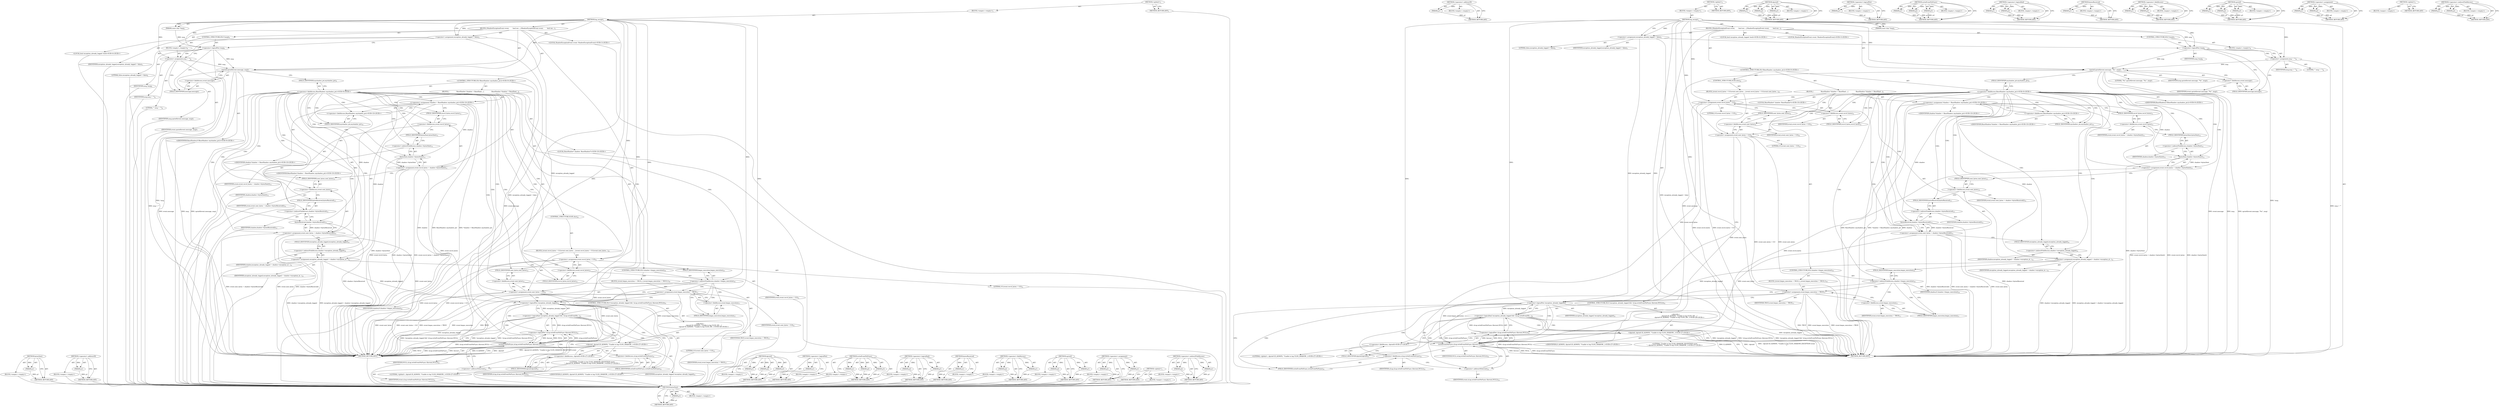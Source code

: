 digraph "&lt;operator&gt;.indirectFieldAccess" {
vulnerable_149 [label=<(METHOD,bytesSent)>];
vulnerable_150 [label=<(PARAM,p1)>];
vulnerable_151 [label=<(BLOCK,&lt;empty&gt;,&lt;empty&gt;)>];
vulnerable_152 [label=<(METHOD_RETURN,ANY)>];
vulnerable_173 [label=<(METHOD,&lt;operator&gt;.addressOf)>];
vulnerable_174 [label=<(PARAM,p1)>];
vulnerable_175 [label=<(BLOCK,&lt;empty&gt;,&lt;empty&gt;)>];
vulnerable_176 [label=<(METHOD_RETURN,ANY)>];
vulnerable_6 [label=<(METHOD,&lt;global&gt;)<SUB>1</SUB>>];
vulnerable_7 [label=<(BLOCK,&lt;empty&gt;,&lt;empty&gt;)<SUB>1</SUB>>];
vulnerable_8 [label=<(METHOD,log_except)<SUB>1</SUB>>];
vulnerable_9 [label=<(PARAM,const char *msg)<SUB>1</SUB>>];
vulnerable_10 [label=<(BLOCK,{
	ShadowExceptionEvent event;
        bool exc...,{
	ShadowExceptionEvent event;
        bool exc...)<SUB>2</SUB>>];
vulnerable_11 [label="<(LOCAL,ShadowExceptionEvent event: ShadowExceptionEvent)<SUB>3</SUB>>"];
vulnerable_12 [label="<(LOCAL,bool exception_already_logged: bool)<SUB>4</SUB>>"];
vulnerable_13 [label=<(&lt;operator&gt;.assignment,exception_already_logged = false)<SUB>4</SUB>>];
vulnerable_14 [label=<(IDENTIFIER,exception_already_logged,exception_already_logged = false)<SUB>4</SUB>>];
vulnerable_15 [label=<(LITERAL,false,exception_already_logged = false)<SUB>4</SUB>>];
vulnerable_16 [label=<(CONTROL_STRUCTURE,IF,if (!msg))<SUB>6</SUB>>];
vulnerable_17 [label=<(&lt;operator&gt;.logicalNot,!msg)<SUB>6</SUB>>];
vulnerable_18 [label=<(IDENTIFIER,msg,!msg)<SUB>6</SUB>>];
vulnerable_19 [label=<(BLOCK,&lt;empty&gt;,&lt;empty&gt;)<SUB>6</SUB>>];
vulnerable_20 [label=<(&lt;operator&gt;.assignment,msg = &quot;&quot;)<SUB>6</SUB>>];
vulnerable_21 [label=<(IDENTIFIER,msg,msg = &quot;&quot;)<SUB>6</SUB>>];
vulnerable_22 [label=<(LITERAL,&quot;&quot;,msg = &quot;&quot;)<SUB>6</SUB>>];
vulnerable_23 [label=<(sprintf,sprintf(event.message, msg))<SUB>7</SUB>>];
vulnerable_24 [label=<(&lt;operator&gt;.fieldAccess,event.message)<SUB>7</SUB>>];
vulnerable_25 [label=<(IDENTIFIER,event,sprintf(event.message, msg))<SUB>7</SUB>>];
vulnerable_26 [label=<(FIELD_IDENTIFIER,message,message)<SUB>7</SUB>>];
vulnerable_27 [label=<(IDENTIFIER,msg,sprintf(event.message, msg))<SUB>7</SUB>>];
vulnerable_28 [label="<(CONTROL_STRUCTURE,IF,if (BaseShadow::myshadow_ptr))<SUB>9</SUB>>"];
vulnerable_29 [label="<(&lt;operator&gt;.fieldAccess,BaseShadow::myshadow_ptr)<SUB>9</SUB>>"];
vulnerable_30 [label="<(IDENTIFIER,BaseShadow,if (BaseShadow::myshadow_ptr))<SUB>9</SUB>>"];
vulnerable_31 [label=<(FIELD_IDENTIFIER,myshadow_ptr,myshadow_ptr)<SUB>9</SUB>>];
vulnerable_32 [label=<(BLOCK,{
                BaseShadow *shadow = BaseShad...,{
                BaseShadow *shadow = BaseShad...)<SUB>9</SUB>>];
vulnerable_33 [label="<(LOCAL,BaseShadow* shadow: BaseShadow*)<SUB>10</SUB>>"];
vulnerable_34 [label="<(&lt;operator&gt;.assignment,*shadow = BaseShadow::myshadow_ptr)<SUB>10</SUB>>"];
vulnerable_35 [label="<(IDENTIFIER,shadow,*shadow = BaseShadow::myshadow_ptr)<SUB>10</SUB>>"];
vulnerable_36 [label="<(&lt;operator&gt;.fieldAccess,BaseShadow::myshadow_ptr)<SUB>10</SUB>>"];
vulnerable_37 [label="<(IDENTIFIER,BaseShadow,*shadow = BaseShadow::myshadow_ptr)<SUB>10</SUB>>"];
vulnerable_38 [label=<(FIELD_IDENTIFIER,myshadow_ptr,myshadow_ptr)<SUB>10</SUB>>];
vulnerable_39 [label=<(&lt;operator&gt;.assignment,event.recvd_bytes = shadow-&gt;bytesSent())<SUB>12</SUB>>];
vulnerable_40 [label=<(&lt;operator&gt;.fieldAccess,event.recvd_bytes)<SUB>12</SUB>>];
vulnerable_41 [label=<(IDENTIFIER,event,event.recvd_bytes = shadow-&gt;bytesSent())<SUB>12</SUB>>];
vulnerable_42 [label=<(FIELD_IDENTIFIER,recvd_bytes,recvd_bytes)<SUB>12</SUB>>];
vulnerable_43 [label=<(bytesSent,shadow-&gt;bytesSent())<SUB>12</SUB>>];
vulnerable_44 [label=<(&lt;operator&gt;.indirectFieldAccess,shadow-&gt;bytesSent)<SUB>12</SUB>>];
vulnerable_45 [label=<(IDENTIFIER,shadow,shadow-&gt;bytesSent())<SUB>12</SUB>>];
vulnerable_46 [label=<(FIELD_IDENTIFIER,bytesSent,bytesSent)<SUB>12</SUB>>];
vulnerable_47 [label=<(&lt;operator&gt;.assignment,event.sent_bytes = shadow-&gt;bytesReceived())<SUB>13</SUB>>];
vulnerable_48 [label=<(&lt;operator&gt;.fieldAccess,event.sent_bytes)<SUB>13</SUB>>];
vulnerable_49 [label=<(IDENTIFIER,event,event.sent_bytes = shadow-&gt;bytesReceived())<SUB>13</SUB>>];
vulnerable_50 [label=<(FIELD_IDENTIFIER,sent_bytes,sent_bytes)<SUB>13</SUB>>];
vulnerable_51 [label=<(bytesReceived,shadow-&gt;bytesReceived())<SUB>13</SUB>>];
vulnerable_52 [label=<(&lt;operator&gt;.indirectFieldAccess,shadow-&gt;bytesReceived)<SUB>13</SUB>>];
vulnerable_53 [label=<(IDENTIFIER,shadow,shadow-&gt;bytesReceived())<SUB>13</SUB>>];
vulnerable_54 [label=<(FIELD_IDENTIFIER,bytesReceived,bytesReceived)<SUB>13</SUB>>];
vulnerable_55 [label=<(&lt;operator&gt;.assignment,exception_already_logged = shadow-&gt;exception_al...)<SUB>14</SUB>>];
vulnerable_56 [label=<(IDENTIFIER,exception_already_logged,exception_already_logged = shadow-&gt;exception_al...)<SUB>14</SUB>>];
vulnerable_57 [label=<(&lt;operator&gt;.indirectFieldAccess,shadow-&gt;exception_already_logged)<SUB>14</SUB>>];
vulnerable_58 [label=<(IDENTIFIER,shadow,exception_already_logged = shadow-&gt;exception_al...)<SUB>14</SUB>>];
vulnerable_59 [label=<(FIELD_IDENTIFIER,exception_already_logged,exception_already_logged)<SUB>14</SUB>>];
vulnerable_60 [label=<(CONTROL_STRUCTURE,IF,if (shadow-&gt;began_execution))<SUB>16</SUB>>];
vulnerable_61 [label=<(&lt;operator&gt;.indirectFieldAccess,shadow-&gt;began_execution)<SUB>16</SUB>>];
vulnerable_62 [label=<(IDENTIFIER,shadow,if (shadow-&gt;began_execution))<SUB>16</SUB>>];
vulnerable_63 [label=<(FIELD_IDENTIFIER,began_execution,began_execution)<SUB>16</SUB>>];
vulnerable_64 [label=<(BLOCK,{
			event.began_execution = TRUE;
		},{
			event.began_execution = TRUE;
		})<SUB>16</SUB>>];
vulnerable_65 [label=<(&lt;operator&gt;.assignment,event.began_execution = TRUE)<SUB>17</SUB>>];
vulnerable_66 [label=<(&lt;operator&gt;.fieldAccess,event.began_execution)<SUB>17</SUB>>];
vulnerable_67 [label=<(IDENTIFIER,event,event.began_execution = TRUE)<SUB>17</SUB>>];
vulnerable_68 [label=<(FIELD_IDENTIFIER,began_execution,began_execution)<SUB>17</SUB>>];
vulnerable_69 [label=<(IDENTIFIER,TRUE,event.began_execution = TRUE)<SUB>17</SUB>>];
vulnerable_70 [label=<(CONTROL_STRUCTURE,ELSE,else)<SUB>20</SUB>>];
vulnerable_71 [label=<(BLOCK,{
		event.recvd_bytes = 0.0;
		event.sent_bytes...,{
		event.recvd_bytes = 0.0;
		event.sent_bytes...)<SUB>20</SUB>>];
vulnerable_72 [label=<(&lt;operator&gt;.assignment,event.recvd_bytes = 0.0)<SUB>21</SUB>>];
vulnerable_73 [label=<(&lt;operator&gt;.fieldAccess,event.recvd_bytes)<SUB>21</SUB>>];
vulnerable_74 [label=<(IDENTIFIER,event,event.recvd_bytes = 0.0)<SUB>21</SUB>>];
vulnerable_75 [label=<(FIELD_IDENTIFIER,recvd_bytes,recvd_bytes)<SUB>21</SUB>>];
vulnerable_76 [label=<(LITERAL,0.0,event.recvd_bytes = 0.0)<SUB>21</SUB>>];
vulnerable_77 [label=<(&lt;operator&gt;.assignment,event.sent_bytes = 0.0)<SUB>22</SUB>>];
vulnerable_78 [label=<(&lt;operator&gt;.fieldAccess,event.sent_bytes)<SUB>22</SUB>>];
vulnerable_79 [label=<(IDENTIFIER,event,event.sent_bytes = 0.0)<SUB>22</SUB>>];
vulnerable_80 [label=<(FIELD_IDENTIFIER,sent_bytes,sent_bytes)<SUB>22</SUB>>];
vulnerable_81 [label=<(LITERAL,0.0,event.sent_bytes = 0.0)<SUB>22</SUB>>];
vulnerable_82 [label=<(CONTROL_STRUCTURE,IF,if (!exception_already_logged &amp;&amp; !uLog.writeEventNoFsync (&amp;event,NULL)))<SUB>25</SUB>>];
vulnerable_83 [label=<(&lt;operator&gt;.logicalAnd,!exception_already_logged &amp;&amp; !uLog.writeEventNo...)<SUB>25</SUB>>];
vulnerable_84 [label=<(&lt;operator&gt;.logicalNot,!exception_already_logged)<SUB>25</SUB>>];
vulnerable_85 [label=<(IDENTIFIER,exception_already_logged,!exception_already_logged)<SUB>25</SUB>>];
vulnerable_86 [label=<(&lt;operator&gt;.logicalNot,!uLog.writeEventNoFsync (&amp;event,NULL))<SUB>25</SUB>>];
vulnerable_87 [label=<(writeEventNoFsync,uLog.writeEventNoFsync (&amp;event,NULL))<SUB>25</SUB>>];
vulnerable_88 [label=<(&lt;operator&gt;.fieldAccess,uLog.writeEventNoFsync)<SUB>25</SUB>>];
vulnerable_89 [label=<(IDENTIFIER,uLog,uLog.writeEventNoFsync (&amp;event,NULL))<SUB>25</SUB>>];
vulnerable_90 [label=<(FIELD_IDENTIFIER,writeEventNoFsync,writeEventNoFsync)<SUB>25</SUB>>];
vulnerable_91 [label=<(&lt;operator&gt;.addressOf,&amp;event)<SUB>25</SUB>>];
vulnerable_92 [label=<(IDENTIFIER,event,uLog.writeEventNoFsync (&amp;event,NULL))<SUB>25</SUB>>];
vulnerable_93 [label=<(IDENTIFIER,NULL,uLog.writeEventNoFsync (&amp;event,NULL))<SUB>25</SUB>>];
vulnerable_94 [label="<(BLOCK,{
		::dprintf (D_ALWAYS, &quot;Unable to log ULOG_SH...,{
		::dprintf (D_ALWAYS, &quot;Unable to log ULOG_SH...)<SUB>26</SUB>>"];
vulnerable_95 [label="<(dprintf,::dprintf (D_ALWAYS, &quot;Unable to log ULOG_SHADOW...)<SUB>27</SUB>>"];
vulnerable_96 [label="<(&lt;operator&gt;.fieldAccess,::dprintf)<SUB>27</SUB>>"];
vulnerable_97 [label="<(LITERAL,&lt;global&gt;,::dprintf (D_ALWAYS, &quot;Unable to log ULOG_SHADOW...)<SUB>27</SUB>>"];
vulnerable_98 [label=<(FIELD_IDENTIFIER,dprintf,dprintf)<SUB>27</SUB>>];
vulnerable_99 [label="<(IDENTIFIER,D_ALWAYS,::dprintf (D_ALWAYS, &quot;Unable to log ULOG_SHADOW...)<SUB>27</SUB>>"];
vulnerable_100 [label="<(LITERAL,&quot;Unable to log ULOG_SHADOW_EXCEPTION event\n&quot;,::dprintf (D_ALWAYS, &quot;Unable to log ULOG_SHADOW...)<SUB>27</SUB>>"];
vulnerable_101 [label=<(METHOD_RETURN,ANY)<SUB>1</SUB>>];
vulnerable_103 [label=<(METHOD_RETURN,ANY)<SUB>1</SUB>>];
vulnerable_177 [label=<(METHOD,dprintf)>];
vulnerable_178 [label=<(PARAM,p1)>];
vulnerable_179 [label=<(PARAM,p2)>];
vulnerable_180 [label=<(PARAM,p3)>];
vulnerable_181 [label=<(BLOCK,&lt;empty&gt;,&lt;empty&gt;)>];
vulnerable_182 [label=<(METHOD_RETURN,ANY)>];
vulnerable_135 [label=<(METHOD,&lt;operator&gt;.logicalNot)>];
vulnerable_136 [label=<(PARAM,p1)>];
vulnerable_137 [label=<(BLOCK,&lt;empty&gt;,&lt;empty&gt;)>];
vulnerable_138 [label=<(METHOD_RETURN,ANY)>];
vulnerable_167 [label=<(METHOD,writeEventNoFsync)>];
vulnerable_168 [label=<(PARAM,p1)>];
vulnerable_169 [label=<(PARAM,p2)>];
vulnerable_170 [label=<(PARAM,p3)>];
vulnerable_171 [label=<(BLOCK,&lt;empty&gt;,&lt;empty&gt;)>];
vulnerable_172 [label=<(METHOD_RETURN,ANY)>];
vulnerable_162 [label=<(METHOD,&lt;operator&gt;.logicalAnd)>];
vulnerable_163 [label=<(PARAM,p1)>];
vulnerable_164 [label=<(PARAM,p2)>];
vulnerable_165 [label=<(BLOCK,&lt;empty&gt;,&lt;empty&gt;)>];
vulnerable_166 [label=<(METHOD_RETURN,ANY)>];
vulnerable_158 [label=<(METHOD,bytesReceived)>];
vulnerable_159 [label=<(PARAM,p1)>];
vulnerable_160 [label=<(BLOCK,&lt;empty&gt;,&lt;empty&gt;)>];
vulnerable_161 [label=<(METHOD_RETURN,ANY)>];
vulnerable_144 [label=<(METHOD,&lt;operator&gt;.fieldAccess)>];
vulnerable_145 [label=<(PARAM,p1)>];
vulnerable_146 [label=<(PARAM,p2)>];
vulnerable_147 [label=<(BLOCK,&lt;empty&gt;,&lt;empty&gt;)>];
vulnerable_148 [label=<(METHOD_RETURN,ANY)>];
vulnerable_139 [label=<(METHOD,sprintf)>];
vulnerable_140 [label=<(PARAM,p1)>];
vulnerable_141 [label=<(PARAM,p2)>];
vulnerable_142 [label=<(BLOCK,&lt;empty&gt;,&lt;empty&gt;)>];
vulnerable_143 [label=<(METHOD_RETURN,ANY)>];
vulnerable_130 [label=<(METHOD,&lt;operator&gt;.assignment)>];
vulnerable_131 [label=<(PARAM,p1)>];
vulnerable_132 [label=<(PARAM,p2)>];
vulnerable_133 [label=<(BLOCK,&lt;empty&gt;,&lt;empty&gt;)>];
vulnerable_134 [label=<(METHOD_RETURN,ANY)>];
vulnerable_124 [label=<(METHOD,&lt;global&gt;)<SUB>1</SUB>>];
vulnerable_125 [label=<(BLOCK,&lt;empty&gt;,&lt;empty&gt;)>];
vulnerable_126 [label=<(METHOD_RETURN,ANY)>];
vulnerable_153 [label=<(METHOD,&lt;operator&gt;.indirectFieldAccess)>];
vulnerable_154 [label=<(PARAM,p1)>];
vulnerable_155 [label=<(PARAM,p2)>];
vulnerable_156 [label=<(BLOCK,&lt;empty&gt;,&lt;empty&gt;)>];
vulnerable_157 [label=<(METHOD_RETURN,ANY)>];
fixed_153 [label=<(METHOD,bytesSent)>];
fixed_154 [label=<(PARAM,p1)>];
fixed_155 [label=<(BLOCK,&lt;empty&gt;,&lt;empty&gt;)>];
fixed_156 [label=<(METHOD_RETURN,ANY)>];
fixed_177 [label=<(METHOD,&lt;operator&gt;.addressOf)>];
fixed_178 [label=<(PARAM,p1)>];
fixed_179 [label=<(BLOCK,&lt;empty&gt;,&lt;empty&gt;)>];
fixed_180 [label=<(METHOD_RETURN,ANY)>];
fixed_6 [label=<(METHOD,&lt;global&gt;)<SUB>1</SUB>>];
fixed_7 [label=<(BLOCK,&lt;empty&gt;,&lt;empty&gt;)<SUB>1</SUB>>];
fixed_8 [label=<(METHOD,log_except)<SUB>1</SUB>>];
fixed_9 [label=<(PARAM,const char *msg)<SUB>1</SUB>>];
fixed_10 [label=<(BLOCK,{
	ShadowExceptionEvent event;
        bool exc...,{
	ShadowExceptionEvent event;
        bool exc...)<SUB>2</SUB>>];
fixed_11 [label="<(LOCAL,ShadowExceptionEvent event: ShadowExceptionEvent)<SUB>3</SUB>>"];
fixed_12 [label="<(LOCAL,bool exception_already_logged: bool)<SUB>4</SUB>>"];
fixed_13 [label=<(&lt;operator&gt;.assignment,exception_already_logged = false)<SUB>4</SUB>>];
fixed_14 [label=<(IDENTIFIER,exception_already_logged,exception_already_logged = false)<SUB>4</SUB>>];
fixed_15 [label=<(LITERAL,false,exception_already_logged = false)<SUB>4</SUB>>];
fixed_16 [label=<(CONTROL_STRUCTURE,IF,if (!msg))<SUB>6</SUB>>];
fixed_17 [label=<(&lt;operator&gt;.logicalNot,!msg)<SUB>6</SUB>>];
fixed_18 [label=<(IDENTIFIER,msg,!msg)<SUB>6</SUB>>];
fixed_19 [label=<(BLOCK,&lt;empty&gt;,&lt;empty&gt;)<SUB>6</SUB>>];
fixed_20 [label=<(&lt;operator&gt;.assignment,msg = &quot;&quot;)<SUB>6</SUB>>];
fixed_21 [label=<(IDENTIFIER,msg,msg = &quot;&quot;)<SUB>6</SUB>>];
fixed_22 [label=<(LITERAL,&quot;&quot;,msg = &quot;&quot;)<SUB>6</SUB>>];
fixed_23 [label=<(sprintf,sprintf(event.message, &quot;%s&quot;, msg))<SUB>7</SUB>>];
fixed_24 [label=<(&lt;operator&gt;.fieldAccess,event.message)<SUB>7</SUB>>];
fixed_25 [label=<(IDENTIFIER,event,sprintf(event.message, &quot;%s&quot;, msg))<SUB>7</SUB>>];
fixed_26 [label=<(FIELD_IDENTIFIER,message,message)<SUB>7</SUB>>];
fixed_27 [label=<(LITERAL,&quot;%s&quot;,sprintf(event.message, &quot;%s&quot;, msg))<SUB>7</SUB>>];
fixed_28 [label=<(IDENTIFIER,msg,sprintf(event.message, &quot;%s&quot;, msg))<SUB>7</SUB>>];
fixed_29 [label="<(CONTROL_STRUCTURE,IF,if (BaseShadow::myshadow_ptr))<SUB>9</SUB>>"];
fixed_30 [label="<(&lt;operator&gt;.fieldAccess,BaseShadow::myshadow_ptr)<SUB>9</SUB>>"];
fixed_31 [label="<(IDENTIFIER,BaseShadow,if (BaseShadow::myshadow_ptr))<SUB>9</SUB>>"];
fixed_32 [label=<(FIELD_IDENTIFIER,myshadow_ptr,myshadow_ptr)<SUB>9</SUB>>];
fixed_33 [label=<(BLOCK,{
                BaseShadow *shadow = BaseShad...,{
                BaseShadow *shadow = BaseShad...)<SUB>9</SUB>>];
fixed_34 [label="<(LOCAL,BaseShadow* shadow: BaseShadow*)<SUB>10</SUB>>"];
fixed_35 [label="<(&lt;operator&gt;.assignment,*shadow = BaseShadow::myshadow_ptr)<SUB>10</SUB>>"];
fixed_36 [label="<(IDENTIFIER,shadow,*shadow = BaseShadow::myshadow_ptr)<SUB>10</SUB>>"];
fixed_37 [label="<(&lt;operator&gt;.fieldAccess,BaseShadow::myshadow_ptr)<SUB>10</SUB>>"];
fixed_38 [label="<(IDENTIFIER,BaseShadow,*shadow = BaseShadow::myshadow_ptr)<SUB>10</SUB>>"];
fixed_39 [label=<(FIELD_IDENTIFIER,myshadow_ptr,myshadow_ptr)<SUB>10</SUB>>];
fixed_40 [label=<(&lt;operator&gt;.assignment,event.recvd_bytes = shadow-&gt;bytesSent())<SUB>12</SUB>>];
fixed_41 [label=<(&lt;operator&gt;.fieldAccess,event.recvd_bytes)<SUB>12</SUB>>];
fixed_42 [label=<(IDENTIFIER,event,event.recvd_bytes = shadow-&gt;bytesSent())<SUB>12</SUB>>];
fixed_43 [label=<(FIELD_IDENTIFIER,recvd_bytes,recvd_bytes)<SUB>12</SUB>>];
fixed_44 [label=<(bytesSent,shadow-&gt;bytesSent())<SUB>12</SUB>>];
fixed_45 [label=<(&lt;operator&gt;.indirectFieldAccess,shadow-&gt;bytesSent)<SUB>12</SUB>>];
fixed_46 [label=<(IDENTIFIER,shadow,shadow-&gt;bytesSent())<SUB>12</SUB>>];
fixed_47 [label=<(FIELD_IDENTIFIER,bytesSent,bytesSent)<SUB>12</SUB>>];
fixed_48 [label=<(&lt;operator&gt;.assignment,event.sent_bytes = shadow-&gt;bytesReceived())<SUB>13</SUB>>];
fixed_49 [label=<(&lt;operator&gt;.fieldAccess,event.sent_bytes)<SUB>13</SUB>>];
fixed_50 [label=<(IDENTIFIER,event,event.sent_bytes = shadow-&gt;bytesReceived())<SUB>13</SUB>>];
fixed_51 [label=<(FIELD_IDENTIFIER,sent_bytes,sent_bytes)<SUB>13</SUB>>];
fixed_52 [label=<(bytesReceived,shadow-&gt;bytesReceived())<SUB>13</SUB>>];
fixed_53 [label=<(&lt;operator&gt;.indirectFieldAccess,shadow-&gt;bytesReceived)<SUB>13</SUB>>];
fixed_54 [label=<(IDENTIFIER,shadow,shadow-&gt;bytesReceived())<SUB>13</SUB>>];
fixed_55 [label=<(FIELD_IDENTIFIER,bytesReceived,bytesReceived)<SUB>13</SUB>>];
fixed_56 [label=<(&lt;operator&gt;.assignment,exception_already_logged = shadow-&gt;exception_al...)<SUB>14</SUB>>];
fixed_57 [label=<(IDENTIFIER,exception_already_logged,exception_already_logged = shadow-&gt;exception_al...)<SUB>14</SUB>>];
fixed_58 [label=<(&lt;operator&gt;.indirectFieldAccess,shadow-&gt;exception_already_logged)<SUB>14</SUB>>];
fixed_59 [label=<(IDENTIFIER,shadow,exception_already_logged = shadow-&gt;exception_al...)<SUB>14</SUB>>];
fixed_60 [label=<(FIELD_IDENTIFIER,exception_already_logged,exception_already_logged)<SUB>14</SUB>>];
fixed_61 [label=<(CONTROL_STRUCTURE,IF,if (shadow-&gt;began_execution))<SUB>16</SUB>>];
fixed_62 [label=<(&lt;operator&gt;.indirectFieldAccess,shadow-&gt;began_execution)<SUB>16</SUB>>];
fixed_63 [label=<(IDENTIFIER,shadow,if (shadow-&gt;began_execution))<SUB>16</SUB>>];
fixed_64 [label=<(FIELD_IDENTIFIER,began_execution,began_execution)<SUB>16</SUB>>];
fixed_65 [label=<(BLOCK,{
			event.began_execution = TRUE;
		},{
			event.began_execution = TRUE;
		})<SUB>16</SUB>>];
fixed_66 [label=<(&lt;operator&gt;.assignment,event.began_execution = TRUE)<SUB>17</SUB>>];
fixed_67 [label=<(&lt;operator&gt;.fieldAccess,event.began_execution)<SUB>17</SUB>>];
fixed_68 [label=<(IDENTIFIER,event,event.began_execution = TRUE)<SUB>17</SUB>>];
fixed_69 [label=<(FIELD_IDENTIFIER,began_execution,began_execution)<SUB>17</SUB>>];
fixed_70 [label=<(IDENTIFIER,TRUE,event.began_execution = TRUE)<SUB>17</SUB>>];
fixed_71 [label=<(CONTROL_STRUCTURE,ELSE,else)<SUB>20</SUB>>];
fixed_72 [label=<(BLOCK,{
		event.recvd_bytes = 0.0;
		event.sent_bytes...,{
		event.recvd_bytes = 0.0;
		event.sent_bytes...)<SUB>20</SUB>>];
fixed_73 [label=<(&lt;operator&gt;.assignment,event.recvd_bytes = 0.0)<SUB>21</SUB>>];
fixed_74 [label=<(&lt;operator&gt;.fieldAccess,event.recvd_bytes)<SUB>21</SUB>>];
fixed_75 [label=<(IDENTIFIER,event,event.recvd_bytes = 0.0)<SUB>21</SUB>>];
fixed_76 [label=<(FIELD_IDENTIFIER,recvd_bytes,recvd_bytes)<SUB>21</SUB>>];
fixed_77 [label=<(LITERAL,0.0,event.recvd_bytes = 0.0)<SUB>21</SUB>>];
fixed_78 [label=<(&lt;operator&gt;.assignment,event.sent_bytes = 0.0)<SUB>22</SUB>>];
fixed_79 [label=<(&lt;operator&gt;.fieldAccess,event.sent_bytes)<SUB>22</SUB>>];
fixed_80 [label=<(IDENTIFIER,event,event.sent_bytes = 0.0)<SUB>22</SUB>>];
fixed_81 [label=<(FIELD_IDENTIFIER,sent_bytes,sent_bytes)<SUB>22</SUB>>];
fixed_82 [label=<(LITERAL,0.0,event.sent_bytes = 0.0)<SUB>22</SUB>>];
fixed_83 [label=<(CONTROL_STRUCTURE,IF,if (!exception_already_logged &amp;&amp; !uLog.writeEventNoFsync (&amp;event,NULL)))<SUB>25</SUB>>];
fixed_84 [label=<(&lt;operator&gt;.logicalAnd,!exception_already_logged &amp;&amp; !uLog.writeEventNo...)<SUB>25</SUB>>];
fixed_85 [label=<(&lt;operator&gt;.logicalNot,!exception_already_logged)<SUB>25</SUB>>];
fixed_86 [label=<(IDENTIFIER,exception_already_logged,!exception_already_logged)<SUB>25</SUB>>];
fixed_87 [label=<(&lt;operator&gt;.logicalNot,!uLog.writeEventNoFsync (&amp;event,NULL))<SUB>25</SUB>>];
fixed_88 [label=<(writeEventNoFsync,uLog.writeEventNoFsync (&amp;event,NULL))<SUB>25</SUB>>];
fixed_89 [label=<(&lt;operator&gt;.fieldAccess,uLog.writeEventNoFsync)<SUB>25</SUB>>];
fixed_90 [label=<(IDENTIFIER,uLog,uLog.writeEventNoFsync (&amp;event,NULL))<SUB>25</SUB>>];
fixed_91 [label=<(FIELD_IDENTIFIER,writeEventNoFsync,writeEventNoFsync)<SUB>25</SUB>>];
fixed_92 [label=<(&lt;operator&gt;.addressOf,&amp;event)<SUB>25</SUB>>];
fixed_93 [label=<(IDENTIFIER,event,uLog.writeEventNoFsync (&amp;event,NULL))<SUB>25</SUB>>];
fixed_94 [label=<(IDENTIFIER,NULL,uLog.writeEventNoFsync (&amp;event,NULL))<SUB>25</SUB>>];
fixed_95 [label="<(BLOCK,{
		::dprintf (D_ALWAYS, &quot;Unable to log ULOG_SH...,{
		::dprintf (D_ALWAYS, &quot;Unable to log ULOG_SH...)<SUB>26</SUB>>"];
fixed_96 [label="<(dprintf,::dprintf (D_ALWAYS, &quot;Unable to log ULOG_SHADOW...)<SUB>27</SUB>>"];
fixed_97 [label="<(&lt;operator&gt;.fieldAccess,::dprintf)<SUB>27</SUB>>"];
fixed_98 [label="<(LITERAL,&lt;global&gt;,::dprintf (D_ALWAYS, &quot;Unable to log ULOG_SHADOW...)<SUB>27</SUB>>"];
fixed_99 [label=<(FIELD_IDENTIFIER,dprintf,dprintf)<SUB>27</SUB>>];
fixed_100 [label="<(IDENTIFIER,D_ALWAYS,::dprintf (D_ALWAYS, &quot;Unable to log ULOG_SHADOW...)<SUB>27</SUB>>"];
fixed_101 [label="<(LITERAL,&quot;Unable to log ULOG_SHADOW_EXCEPTION event\n&quot;,::dprintf (D_ALWAYS, &quot;Unable to log ULOG_SHADOW...)<SUB>27</SUB>>"];
fixed_102 [label=<(METHOD_RETURN,ANY)<SUB>1</SUB>>];
fixed_104 [label=<(METHOD_RETURN,ANY)<SUB>1</SUB>>];
fixed_181 [label=<(METHOD,dprintf)>];
fixed_182 [label=<(PARAM,p1)>];
fixed_183 [label=<(PARAM,p2)>];
fixed_184 [label=<(PARAM,p3)>];
fixed_185 [label=<(BLOCK,&lt;empty&gt;,&lt;empty&gt;)>];
fixed_186 [label=<(METHOD_RETURN,ANY)>];
fixed_138 [label=<(METHOD,&lt;operator&gt;.logicalNot)>];
fixed_139 [label=<(PARAM,p1)>];
fixed_140 [label=<(BLOCK,&lt;empty&gt;,&lt;empty&gt;)>];
fixed_141 [label=<(METHOD_RETURN,ANY)>];
fixed_171 [label=<(METHOD,writeEventNoFsync)>];
fixed_172 [label=<(PARAM,p1)>];
fixed_173 [label=<(PARAM,p2)>];
fixed_174 [label=<(PARAM,p3)>];
fixed_175 [label=<(BLOCK,&lt;empty&gt;,&lt;empty&gt;)>];
fixed_176 [label=<(METHOD_RETURN,ANY)>];
fixed_166 [label=<(METHOD,&lt;operator&gt;.logicalAnd)>];
fixed_167 [label=<(PARAM,p1)>];
fixed_168 [label=<(PARAM,p2)>];
fixed_169 [label=<(BLOCK,&lt;empty&gt;,&lt;empty&gt;)>];
fixed_170 [label=<(METHOD_RETURN,ANY)>];
fixed_162 [label=<(METHOD,bytesReceived)>];
fixed_163 [label=<(PARAM,p1)>];
fixed_164 [label=<(BLOCK,&lt;empty&gt;,&lt;empty&gt;)>];
fixed_165 [label=<(METHOD_RETURN,ANY)>];
fixed_148 [label=<(METHOD,&lt;operator&gt;.fieldAccess)>];
fixed_149 [label=<(PARAM,p1)>];
fixed_150 [label=<(PARAM,p2)>];
fixed_151 [label=<(BLOCK,&lt;empty&gt;,&lt;empty&gt;)>];
fixed_152 [label=<(METHOD_RETURN,ANY)>];
fixed_142 [label=<(METHOD,sprintf)>];
fixed_143 [label=<(PARAM,p1)>];
fixed_144 [label=<(PARAM,p2)>];
fixed_145 [label=<(PARAM,p3)>];
fixed_146 [label=<(BLOCK,&lt;empty&gt;,&lt;empty&gt;)>];
fixed_147 [label=<(METHOD_RETURN,ANY)>];
fixed_133 [label=<(METHOD,&lt;operator&gt;.assignment)>];
fixed_134 [label=<(PARAM,p1)>];
fixed_135 [label=<(PARAM,p2)>];
fixed_136 [label=<(BLOCK,&lt;empty&gt;,&lt;empty&gt;)>];
fixed_137 [label=<(METHOD_RETURN,ANY)>];
fixed_127 [label=<(METHOD,&lt;global&gt;)<SUB>1</SUB>>];
fixed_128 [label=<(BLOCK,&lt;empty&gt;,&lt;empty&gt;)>];
fixed_129 [label=<(METHOD_RETURN,ANY)>];
fixed_157 [label=<(METHOD,&lt;operator&gt;.indirectFieldAccess)>];
fixed_158 [label=<(PARAM,p1)>];
fixed_159 [label=<(PARAM,p2)>];
fixed_160 [label=<(BLOCK,&lt;empty&gt;,&lt;empty&gt;)>];
fixed_161 [label=<(METHOD_RETURN,ANY)>];
vulnerable_149 -> vulnerable_150  [key=0, label="AST: "];
vulnerable_149 -> vulnerable_150  [key=1, label="DDG: "];
vulnerable_149 -> vulnerable_151  [key=0, label="AST: "];
vulnerable_149 -> vulnerable_152  [key=0, label="AST: "];
vulnerable_149 -> vulnerable_152  [key=1, label="CFG: "];
vulnerable_150 -> vulnerable_152  [key=0, label="DDG: p1"];
vulnerable_151 -> fixed_153  [key=0];
vulnerable_152 -> fixed_153  [key=0];
vulnerable_173 -> vulnerable_174  [key=0, label="AST: "];
vulnerable_173 -> vulnerable_174  [key=1, label="DDG: "];
vulnerable_173 -> vulnerable_175  [key=0, label="AST: "];
vulnerable_173 -> vulnerable_176  [key=0, label="AST: "];
vulnerable_173 -> vulnerable_176  [key=1, label="CFG: "];
vulnerable_174 -> vulnerable_176  [key=0, label="DDG: p1"];
vulnerable_175 -> fixed_153  [key=0];
vulnerable_176 -> fixed_153  [key=0];
vulnerable_6 -> vulnerable_7  [key=0, label="AST: "];
vulnerable_6 -> vulnerable_103  [key=0, label="AST: "];
vulnerable_6 -> vulnerable_103  [key=1, label="CFG: "];
vulnerable_7 -> vulnerable_8  [key=0, label="AST: "];
vulnerable_8 -> vulnerable_9  [key=0, label="AST: "];
vulnerable_8 -> vulnerable_9  [key=1, label="DDG: "];
vulnerable_8 -> vulnerable_10  [key=0, label="AST: "];
vulnerable_8 -> vulnerable_101  [key=0, label="AST: "];
vulnerable_8 -> vulnerable_13  [key=0, label="CFG: "];
vulnerable_8 -> vulnerable_13  [key=1, label="DDG: "];
vulnerable_8 -> vulnerable_23  [key=0, label="DDG: "];
vulnerable_8 -> vulnerable_17  [key=0, label="DDG: "];
vulnerable_8 -> vulnerable_20  [key=0, label="DDG: "];
vulnerable_8 -> vulnerable_72  [key=0, label="DDG: "];
vulnerable_8 -> vulnerable_77  [key=0, label="DDG: "];
vulnerable_8 -> vulnerable_84  [key=0, label="DDG: "];
vulnerable_8 -> vulnerable_95  [key=0, label="DDG: "];
vulnerable_8 -> vulnerable_65  [key=0, label="DDG: "];
vulnerable_8 -> vulnerable_87  [key=0, label="DDG: "];
vulnerable_9 -> vulnerable_17  [key=0, label="DDG: msg"];
vulnerable_10 -> vulnerable_11  [key=0, label="AST: "];
vulnerable_10 -> vulnerable_12  [key=0, label="AST: "];
vulnerable_10 -> vulnerable_13  [key=0, label="AST: "];
vulnerable_10 -> vulnerable_16  [key=0, label="AST: "];
vulnerable_10 -> vulnerable_23  [key=0, label="AST: "];
vulnerable_10 -> vulnerable_28  [key=0, label="AST: "];
vulnerable_10 -> vulnerable_82  [key=0, label="AST: "];
vulnerable_11 -> fixed_153  [key=0];
vulnerable_12 -> fixed_153  [key=0];
vulnerable_13 -> vulnerable_14  [key=0, label="AST: "];
vulnerable_13 -> vulnerable_15  [key=0, label="AST: "];
vulnerable_13 -> vulnerable_17  [key=0, label="CFG: "];
vulnerable_13 -> vulnerable_101  [key=0, label="DDG: exception_already_logged = false"];
vulnerable_13 -> vulnerable_84  [key=0, label="DDG: exception_already_logged"];
vulnerable_14 -> fixed_153  [key=0];
vulnerable_15 -> fixed_153  [key=0];
vulnerable_16 -> vulnerable_17  [key=0, label="AST: "];
vulnerable_16 -> vulnerable_19  [key=0, label="AST: "];
vulnerable_17 -> vulnerable_18  [key=0, label="AST: "];
vulnerable_17 -> vulnerable_20  [key=0, label="CFG: "];
vulnerable_17 -> vulnerable_20  [key=1, label="CDG: "];
vulnerable_17 -> vulnerable_26  [key=0, label="CFG: "];
vulnerable_17 -> vulnerable_101  [key=0, label="DDG: !msg"];
vulnerable_17 -> vulnerable_23  [key=0, label="DDG: msg"];
vulnerable_18 -> fixed_153  [key=0];
vulnerable_19 -> vulnerable_20  [key=0, label="AST: "];
vulnerable_20 -> vulnerable_21  [key=0, label="AST: "];
vulnerable_20 -> vulnerable_22  [key=0, label="AST: "];
vulnerable_20 -> vulnerable_26  [key=0, label="CFG: "];
vulnerable_20 -> vulnerable_101  [key=0, label="DDG: msg = &quot;&quot;"];
vulnerable_20 -> vulnerable_23  [key=0, label="DDG: msg"];
vulnerable_21 -> fixed_153  [key=0];
vulnerable_22 -> fixed_153  [key=0];
vulnerable_23 -> vulnerable_24  [key=0, label="AST: "];
vulnerable_23 -> vulnerable_27  [key=0, label="AST: "];
vulnerable_23 -> vulnerable_31  [key=0, label="CFG: "];
vulnerable_23 -> vulnerable_101  [key=0, label="DDG: event.message"];
vulnerable_23 -> vulnerable_101  [key=1, label="DDG: msg"];
vulnerable_23 -> vulnerable_101  [key=2, label="DDG: sprintf(event.message, msg)"];
vulnerable_23 -> vulnerable_87  [key=0, label="DDG: event.message"];
vulnerable_24 -> vulnerable_25  [key=0, label="AST: "];
vulnerable_24 -> vulnerable_26  [key=0, label="AST: "];
vulnerable_24 -> vulnerable_23  [key=0, label="CFG: "];
vulnerable_25 -> fixed_153  [key=0];
vulnerable_26 -> vulnerable_24  [key=0, label="CFG: "];
vulnerable_27 -> fixed_153  [key=0];
vulnerable_28 -> vulnerable_29  [key=0, label="AST: "];
vulnerable_28 -> vulnerable_32  [key=0, label="AST: "];
vulnerable_28 -> vulnerable_70  [key=0, label="AST: "];
vulnerable_29 -> vulnerable_30  [key=0, label="AST: "];
vulnerable_29 -> vulnerable_31  [key=0, label="AST: "];
vulnerable_29 -> vulnerable_38  [key=0, label="CFG: "];
vulnerable_29 -> vulnerable_38  [key=1, label="CDG: "];
vulnerable_29 -> vulnerable_75  [key=0, label="CFG: "];
vulnerable_29 -> vulnerable_75  [key=1, label="CDG: "];
vulnerable_29 -> vulnerable_47  [key=0, label="CDG: "];
vulnerable_29 -> vulnerable_34  [key=0, label="CDG: "];
vulnerable_29 -> vulnerable_48  [key=0, label="CDG: "];
vulnerable_29 -> vulnerable_73  [key=0, label="CDG: "];
vulnerable_29 -> vulnerable_77  [key=0, label="CDG: "];
vulnerable_29 -> vulnerable_42  [key=0, label="CDG: "];
vulnerable_29 -> vulnerable_51  [key=0, label="CDG: "];
vulnerable_29 -> vulnerable_57  [key=0, label="CDG: "];
vulnerable_29 -> vulnerable_52  [key=0, label="CDG: "];
vulnerable_29 -> vulnerable_46  [key=0, label="CDG: "];
vulnerable_29 -> vulnerable_72  [key=0, label="CDG: "];
vulnerable_29 -> vulnerable_40  [key=0, label="CDG: "];
vulnerable_29 -> vulnerable_50  [key=0, label="CDG: "];
vulnerable_29 -> vulnerable_59  [key=0, label="CDG: "];
vulnerable_29 -> vulnerable_44  [key=0, label="CDG: "];
vulnerable_29 -> vulnerable_54  [key=0, label="CDG: "];
vulnerable_29 -> vulnerable_43  [key=0, label="CDG: "];
vulnerable_29 -> vulnerable_80  [key=0, label="CDG: "];
vulnerable_29 -> vulnerable_61  [key=0, label="CDG: "];
vulnerable_29 -> vulnerable_36  [key=0, label="CDG: "];
vulnerable_29 -> vulnerable_63  [key=0, label="CDG: "];
vulnerable_29 -> vulnerable_55  [key=0, label="CDG: "];
vulnerable_29 -> vulnerable_78  [key=0, label="CDG: "];
vulnerable_29 -> vulnerable_39  [key=0, label="CDG: "];
vulnerable_30 -> fixed_153  [key=0];
vulnerable_31 -> vulnerable_29  [key=0, label="CFG: "];
vulnerable_32 -> vulnerable_33  [key=0, label="AST: "];
vulnerable_32 -> vulnerable_34  [key=0, label="AST: "];
vulnerable_32 -> vulnerable_39  [key=0, label="AST: "];
vulnerable_32 -> vulnerable_47  [key=0, label="AST: "];
vulnerable_32 -> vulnerable_55  [key=0, label="AST: "];
vulnerable_32 -> vulnerable_60  [key=0, label="AST: "];
vulnerable_33 -> fixed_153  [key=0];
vulnerable_34 -> vulnerable_35  [key=0, label="AST: "];
vulnerable_34 -> vulnerable_36  [key=0, label="AST: "];
vulnerable_34 -> vulnerable_42  [key=0, label="CFG: "];
vulnerable_34 -> vulnerable_101  [key=0, label="DDG: shadow"];
vulnerable_34 -> vulnerable_101  [key=1, label="DDG: BaseShadow::myshadow_ptr"];
vulnerable_34 -> vulnerable_101  [key=2, label="DDG: *shadow = BaseShadow::myshadow_ptr"];
vulnerable_34 -> vulnerable_55  [key=0, label="DDG: shadow"];
vulnerable_34 -> vulnerable_43  [key=0, label="DDG: shadow"];
vulnerable_34 -> vulnerable_51  [key=0, label="DDG: shadow"];
vulnerable_35 -> fixed_153  [key=0];
vulnerable_36 -> vulnerable_37  [key=0, label="AST: "];
vulnerable_36 -> vulnerable_38  [key=0, label="AST: "];
vulnerable_36 -> vulnerable_34  [key=0, label="CFG: "];
vulnerable_37 -> fixed_153  [key=0];
vulnerable_38 -> vulnerable_36  [key=0, label="CFG: "];
vulnerable_39 -> vulnerable_40  [key=0, label="AST: "];
vulnerable_39 -> vulnerable_43  [key=0, label="AST: "];
vulnerable_39 -> vulnerable_50  [key=0, label="CFG: "];
vulnerable_39 -> vulnerable_101  [key=0, label="DDG: event.recvd_bytes"];
vulnerable_39 -> vulnerable_101  [key=1, label="DDG: shadow-&gt;bytesSent()"];
vulnerable_39 -> vulnerable_101  [key=2, label="DDG: event.recvd_bytes = shadow-&gt;bytesSent()"];
vulnerable_39 -> vulnerable_87  [key=0, label="DDG: event.recvd_bytes"];
vulnerable_40 -> vulnerable_41  [key=0, label="AST: "];
vulnerable_40 -> vulnerable_42  [key=0, label="AST: "];
vulnerable_40 -> vulnerable_46  [key=0, label="CFG: "];
vulnerable_41 -> fixed_153  [key=0];
vulnerable_42 -> vulnerable_40  [key=0, label="CFG: "];
vulnerable_43 -> vulnerable_44  [key=0, label="AST: "];
vulnerable_43 -> vulnerable_39  [key=0, label="CFG: "];
vulnerable_43 -> vulnerable_39  [key=1, label="DDG: shadow-&gt;bytesSent"];
vulnerable_43 -> vulnerable_101  [key=0, label="DDG: shadow-&gt;bytesSent"];
vulnerable_44 -> vulnerable_45  [key=0, label="AST: "];
vulnerable_44 -> vulnerable_46  [key=0, label="AST: "];
vulnerable_44 -> vulnerable_43  [key=0, label="CFG: "];
vulnerable_45 -> fixed_153  [key=0];
vulnerable_46 -> vulnerable_44  [key=0, label="CFG: "];
vulnerable_47 -> vulnerable_48  [key=0, label="AST: "];
vulnerable_47 -> vulnerable_51  [key=0, label="AST: "];
vulnerable_47 -> vulnerable_59  [key=0, label="CFG: "];
vulnerable_47 -> vulnerable_101  [key=0, label="DDG: event.sent_bytes"];
vulnerable_47 -> vulnerable_101  [key=1, label="DDG: shadow-&gt;bytesReceived()"];
vulnerable_47 -> vulnerable_101  [key=2, label="DDG: event.sent_bytes = shadow-&gt;bytesReceived()"];
vulnerable_47 -> vulnerable_87  [key=0, label="DDG: event.sent_bytes"];
vulnerable_48 -> vulnerable_49  [key=0, label="AST: "];
vulnerable_48 -> vulnerable_50  [key=0, label="AST: "];
vulnerable_48 -> vulnerable_54  [key=0, label="CFG: "];
vulnerable_49 -> fixed_153  [key=0];
vulnerable_50 -> vulnerable_48  [key=0, label="CFG: "];
vulnerable_51 -> vulnerable_52  [key=0, label="AST: "];
vulnerable_51 -> vulnerable_47  [key=0, label="CFG: "];
vulnerable_51 -> vulnerable_47  [key=1, label="DDG: shadow-&gt;bytesReceived"];
vulnerable_51 -> vulnerable_101  [key=0, label="DDG: shadow-&gt;bytesReceived"];
vulnerable_52 -> vulnerable_53  [key=0, label="AST: "];
vulnerable_52 -> vulnerable_54  [key=0, label="AST: "];
vulnerable_52 -> vulnerable_51  [key=0, label="CFG: "];
vulnerable_53 -> fixed_153  [key=0];
vulnerable_54 -> vulnerable_52  [key=0, label="CFG: "];
vulnerable_55 -> vulnerable_56  [key=0, label="AST: "];
vulnerable_55 -> vulnerable_57  [key=0, label="AST: "];
vulnerable_55 -> vulnerable_63  [key=0, label="CFG: "];
vulnerable_55 -> vulnerable_101  [key=0, label="DDG: shadow-&gt;exception_already_logged"];
vulnerable_55 -> vulnerable_101  [key=1, label="DDG: exception_already_logged = shadow-&gt;exception_already_logged"];
vulnerable_55 -> vulnerable_84  [key=0, label="DDG: exception_already_logged"];
vulnerable_56 -> fixed_153  [key=0];
vulnerable_57 -> vulnerable_58  [key=0, label="AST: "];
vulnerable_57 -> vulnerable_59  [key=0, label="AST: "];
vulnerable_57 -> vulnerable_55  [key=0, label="CFG: "];
vulnerable_58 -> fixed_153  [key=0];
vulnerable_59 -> vulnerable_57  [key=0, label="CFG: "];
vulnerable_60 -> vulnerable_61  [key=0, label="AST: "];
vulnerable_60 -> vulnerable_64  [key=0, label="AST: "];
vulnerable_61 -> vulnerable_62  [key=0, label="AST: "];
vulnerable_61 -> vulnerable_63  [key=0, label="AST: "];
vulnerable_61 -> vulnerable_68  [key=0, label="CFG: "];
vulnerable_61 -> vulnerable_68  [key=1, label="CDG: "];
vulnerable_61 -> vulnerable_84  [key=0, label="CFG: "];
vulnerable_61 -> vulnerable_66  [key=0, label="CDG: "];
vulnerable_61 -> vulnerable_65  [key=0, label="CDG: "];
vulnerable_62 -> fixed_153  [key=0];
vulnerable_63 -> vulnerable_61  [key=0, label="CFG: "];
vulnerable_64 -> vulnerable_65  [key=0, label="AST: "];
vulnerable_65 -> vulnerable_66  [key=0, label="AST: "];
vulnerable_65 -> vulnerable_69  [key=0, label="AST: "];
vulnerable_65 -> vulnerable_84  [key=0, label="CFG: "];
vulnerable_65 -> vulnerable_101  [key=0, label="DDG: event.began_execution"];
vulnerable_65 -> vulnerable_101  [key=1, label="DDG: event.began_execution = TRUE"];
vulnerable_65 -> vulnerable_101  [key=2, label="DDG: TRUE"];
vulnerable_65 -> vulnerable_87  [key=0, label="DDG: event.began_execution"];
vulnerable_66 -> vulnerable_67  [key=0, label="AST: "];
vulnerable_66 -> vulnerable_68  [key=0, label="AST: "];
vulnerable_66 -> vulnerable_65  [key=0, label="CFG: "];
vulnerable_67 -> fixed_153  [key=0];
vulnerable_68 -> vulnerable_66  [key=0, label="CFG: "];
vulnerable_69 -> fixed_153  [key=0];
vulnerable_70 -> vulnerable_71  [key=0, label="AST: "];
vulnerable_71 -> vulnerable_72  [key=0, label="AST: "];
vulnerable_71 -> vulnerable_77  [key=0, label="AST: "];
vulnerable_72 -> vulnerable_73  [key=0, label="AST: "];
vulnerable_72 -> vulnerable_76  [key=0, label="AST: "];
vulnerable_72 -> vulnerable_80  [key=0, label="CFG: "];
vulnerable_72 -> vulnerable_101  [key=0, label="DDG: event.recvd_bytes"];
vulnerable_72 -> vulnerable_101  [key=1, label="DDG: event.recvd_bytes = 0.0"];
vulnerable_72 -> vulnerable_87  [key=0, label="DDG: event.recvd_bytes"];
vulnerable_73 -> vulnerable_74  [key=0, label="AST: "];
vulnerable_73 -> vulnerable_75  [key=0, label="AST: "];
vulnerable_73 -> vulnerable_72  [key=0, label="CFG: "];
vulnerable_74 -> fixed_153  [key=0];
vulnerable_75 -> vulnerable_73  [key=0, label="CFG: "];
vulnerable_76 -> fixed_153  [key=0];
vulnerable_77 -> vulnerable_78  [key=0, label="AST: "];
vulnerable_77 -> vulnerable_81  [key=0, label="AST: "];
vulnerable_77 -> vulnerable_84  [key=0, label="CFG: "];
vulnerable_77 -> vulnerable_101  [key=0, label="DDG: event.sent_bytes"];
vulnerable_77 -> vulnerable_101  [key=1, label="DDG: event.sent_bytes = 0.0"];
vulnerable_77 -> vulnerable_87  [key=0, label="DDG: event.sent_bytes"];
vulnerable_78 -> vulnerable_79  [key=0, label="AST: "];
vulnerable_78 -> vulnerable_80  [key=0, label="AST: "];
vulnerable_78 -> vulnerable_77  [key=0, label="CFG: "];
vulnerable_79 -> fixed_153  [key=0];
vulnerable_80 -> vulnerable_78  [key=0, label="CFG: "];
vulnerable_81 -> fixed_153  [key=0];
vulnerable_82 -> vulnerable_83  [key=0, label="AST: "];
vulnerable_82 -> vulnerable_94  [key=0, label="AST: "];
vulnerable_83 -> vulnerable_84  [key=0, label="AST: "];
vulnerable_83 -> vulnerable_86  [key=0, label="AST: "];
vulnerable_83 -> vulnerable_101  [key=0, label="CFG: "];
vulnerable_83 -> vulnerable_101  [key=1, label="DDG: !exception_already_logged"];
vulnerable_83 -> vulnerable_101  [key=2, label="DDG: !uLog.writeEventNoFsync (&amp;event,NULL)"];
vulnerable_83 -> vulnerable_101  [key=3, label="DDG: !exception_already_logged &amp;&amp; !uLog.writeEventNoFsync (&amp;event,NULL)"];
vulnerable_83 -> vulnerable_98  [key=0, label="CFG: "];
vulnerable_83 -> vulnerable_98  [key=1, label="CDG: "];
vulnerable_83 -> vulnerable_96  [key=0, label="CDG: "];
vulnerable_83 -> vulnerable_95  [key=0, label="CDG: "];
vulnerable_84 -> vulnerable_85  [key=0, label="AST: "];
vulnerable_84 -> vulnerable_83  [key=0, label="CFG: "];
vulnerable_84 -> vulnerable_83  [key=1, label="DDG: exception_already_logged"];
vulnerable_84 -> vulnerable_90  [key=0, label="CFG: "];
vulnerable_84 -> vulnerable_90  [key=1, label="CDG: "];
vulnerable_84 -> vulnerable_101  [key=0, label="DDG: exception_already_logged"];
vulnerable_84 -> vulnerable_87  [key=0, label="CDG: "];
vulnerable_84 -> vulnerable_91  [key=0, label="CDG: "];
vulnerable_84 -> vulnerable_88  [key=0, label="CDG: "];
vulnerable_84 -> vulnerable_86  [key=0, label="CDG: "];
vulnerable_85 -> fixed_153  [key=0];
vulnerable_86 -> vulnerable_87  [key=0, label="AST: "];
vulnerable_86 -> vulnerable_83  [key=0, label="CFG: "];
vulnerable_86 -> vulnerable_83  [key=1, label="DDG: uLog.writeEventNoFsync (&amp;event,NULL)"];
vulnerable_86 -> vulnerable_101  [key=0, label="DDG: uLog.writeEventNoFsync (&amp;event,NULL)"];
vulnerable_87 -> vulnerable_88  [key=0, label="AST: "];
vulnerable_87 -> vulnerable_91  [key=0, label="AST: "];
vulnerable_87 -> vulnerable_93  [key=0, label="AST: "];
vulnerable_87 -> vulnerable_86  [key=0, label="CFG: "];
vulnerable_87 -> vulnerable_86  [key=1, label="DDG: uLog.writeEventNoFsync"];
vulnerable_87 -> vulnerable_86  [key=2, label="DDG: &amp;event"];
vulnerable_87 -> vulnerable_86  [key=3, label="DDG: NULL"];
vulnerable_87 -> vulnerable_101  [key=0, label="DDG: uLog.writeEventNoFsync"];
vulnerable_87 -> vulnerable_101  [key=1, label="DDG: &amp;event"];
vulnerable_87 -> vulnerable_101  [key=2, label="DDG: NULL"];
vulnerable_88 -> vulnerable_89  [key=0, label="AST: "];
vulnerable_88 -> vulnerable_90  [key=0, label="AST: "];
vulnerable_88 -> vulnerable_91  [key=0, label="CFG: "];
vulnerable_89 -> fixed_153  [key=0];
vulnerable_90 -> vulnerable_88  [key=0, label="CFG: "];
vulnerable_91 -> vulnerable_92  [key=0, label="AST: "];
vulnerable_91 -> vulnerable_87  [key=0, label="CFG: "];
vulnerable_92 -> fixed_153  [key=0];
vulnerable_93 -> fixed_153  [key=0];
vulnerable_94 -> vulnerable_95  [key=0, label="AST: "];
vulnerable_95 -> vulnerable_96  [key=0, label="AST: "];
vulnerable_95 -> vulnerable_99  [key=0, label="AST: "];
vulnerable_95 -> vulnerable_100  [key=0, label="AST: "];
vulnerable_95 -> vulnerable_101  [key=0, label="CFG: "];
vulnerable_95 -> vulnerable_101  [key=1, label="DDG: ::dprintf"];
vulnerable_95 -> vulnerable_101  [key=2, label="DDG: ::dprintf (D_ALWAYS, &quot;Unable to log ULOG_SHADOW_EXCEPTION event\n&quot;)"];
vulnerable_95 -> vulnerable_101  [key=3, label="DDG: D_ALWAYS"];
vulnerable_96 -> vulnerable_97  [key=0, label="AST: "];
vulnerable_96 -> vulnerable_98  [key=0, label="AST: "];
vulnerable_96 -> vulnerable_95  [key=0, label="CFG: "];
vulnerable_97 -> fixed_153  [key=0];
vulnerable_98 -> vulnerable_96  [key=0, label="CFG: "];
vulnerable_99 -> fixed_153  [key=0];
vulnerable_100 -> fixed_153  [key=0];
vulnerable_101 -> fixed_153  [key=0];
vulnerable_103 -> fixed_153  [key=0];
vulnerable_177 -> vulnerable_178  [key=0, label="AST: "];
vulnerable_177 -> vulnerable_178  [key=1, label="DDG: "];
vulnerable_177 -> vulnerable_181  [key=0, label="AST: "];
vulnerable_177 -> vulnerable_179  [key=0, label="AST: "];
vulnerable_177 -> vulnerable_179  [key=1, label="DDG: "];
vulnerable_177 -> vulnerable_182  [key=0, label="AST: "];
vulnerable_177 -> vulnerable_182  [key=1, label="CFG: "];
vulnerable_177 -> vulnerable_180  [key=0, label="AST: "];
vulnerable_177 -> vulnerable_180  [key=1, label="DDG: "];
vulnerable_178 -> vulnerable_182  [key=0, label="DDG: p1"];
vulnerable_179 -> vulnerable_182  [key=0, label="DDG: p2"];
vulnerable_180 -> vulnerable_182  [key=0, label="DDG: p3"];
vulnerable_181 -> fixed_153  [key=0];
vulnerable_182 -> fixed_153  [key=0];
vulnerable_135 -> vulnerable_136  [key=0, label="AST: "];
vulnerable_135 -> vulnerable_136  [key=1, label="DDG: "];
vulnerable_135 -> vulnerable_137  [key=0, label="AST: "];
vulnerable_135 -> vulnerable_138  [key=0, label="AST: "];
vulnerable_135 -> vulnerable_138  [key=1, label="CFG: "];
vulnerable_136 -> vulnerable_138  [key=0, label="DDG: p1"];
vulnerable_137 -> fixed_153  [key=0];
vulnerable_138 -> fixed_153  [key=0];
vulnerable_167 -> vulnerable_168  [key=0, label="AST: "];
vulnerable_167 -> vulnerable_168  [key=1, label="DDG: "];
vulnerable_167 -> vulnerable_171  [key=0, label="AST: "];
vulnerable_167 -> vulnerable_169  [key=0, label="AST: "];
vulnerable_167 -> vulnerable_169  [key=1, label="DDG: "];
vulnerable_167 -> vulnerable_172  [key=0, label="AST: "];
vulnerable_167 -> vulnerable_172  [key=1, label="CFG: "];
vulnerable_167 -> vulnerable_170  [key=0, label="AST: "];
vulnerable_167 -> vulnerable_170  [key=1, label="DDG: "];
vulnerable_168 -> vulnerable_172  [key=0, label="DDG: p1"];
vulnerable_169 -> vulnerable_172  [key=0, label="DDG: p2"];
vulnerable_170 -> vulnerable_172  [key=0, label="DDG: p3"];
vulnerable_171 -> fixed_153  [key=0];
vulnerable_172 -> fixed_153  [key=0];
vulnerable_162 -> vulnerable_163  [key=0, label="AST: "];
vulnerable_162 -> vulnerable_163  [key=1, label="DDG: "];
vulnerable_162 -> vulnerable_165  [key=0, label="AST: "];
vulnerable_162 -> vulnerable_164  [key=0, label="AST: "];
vulnerable_162 -> vulnerable_164  [key=1, label="DDG: "];
vulnerable_162 -> vulnerable_166  [key=0, label="AST: "];
vulnerable_162 -> vulnerable_166  [key=1, label="CFG: "];
vulnerable_163 -> vulnerable_166  [key=0, label="DDG: p1"];
vulnerable_164 -> vulnerable_166  [key=0, label="DDG: p2"];
vulnerable_165 -> fixed_153  [key=0];
vulnerable_166 -> fixed_153  [key=0];
vulnerable_158 -> vulnerable_159  [key=0, label="AST: "];
vulnerable_158 -> vulnerable_159  [key=1, label="DDG: "];
vulnerable_158 -> vulnerable_160  [key=0, label="AST: "];
vulnerable_158 -> vulnerable_161  [key=0, label="AST: "];
vulnerable_158 -> vulnerable_161  [key=1, label="CFG: "];
vulnerable_159 -> vulnerable_161  [key=0, label="DDG: p1"];
vulnerable_160 -> fixed_153  [key=0];
vulnerable_161 -> fixed_153  [key=0];
vulnerable_144 -> vulnerable_145  [key=0, label="AST: "];
vulnerable_144 -> vulnerable_145  [key=1, label="DDG: "];
vulnerable_144 -> vulnerable_147  [key=0, label="AST: "];
vulnerable_144 -> vulnerable_146  [key=0, label="AST: "];
vulnerable_144 -> vulnerable_146  [key=1, label="DDG: "];
vulnerable_144 -> vulnerable_148  [key=0, label="AST: "];
vulnerable_144 -> vulnerable_148  [key=1, label="CFG: "];
vulnerable_145 -> vulnerable_148  [key=0, label="DDG: p1"];
vulnerable_146 -> vulnerable_148  [key=0, label="DDG: p2"];
vulnerable_147 -> fixed_153  [key=0];
vulnerable_148 -> fixed_153  [key=0];
vulnerable_139 -> vulnerable_140  [key=0, label="AST: "];
vulnerable_139 -> vulnerable_140  [key=1, label="DDG: "];
vulnerable_139 -> vulnerable_142  [key=0, label="AST: "];
vulnerable_139 -> vulnerable_141  [key=0, label="AST: "];
vulnerable_139 -> vulnerable_141  [key=1, label="DDG: "];
vulnerable_139 -> vulnerable_143  [key=0, label="AST: "];
vulnerable_139 -> vulnerable_143  [key=1, label="CFG: "];
vulnerable_140 -> vulnerable_143  [key=0, label="DDG: p1"];
vulnerable_141 -> vulnerable_143  [key=0, label="DDG: p2"];
vulnerable_142 -> fixed_153  [key=0];
vulnerable_143 -> fixed_153  [key=0];
vulnerable_130 -> vulnerable_131  [key=0, label="AST: "];
vulnerable_130 -> vulnerable_131  [key=1, label="DDG: "];
vulnerable_130 -> vulnerable_133  [key=0, label="AST: "];
vulnerable_130 -> vulnerable_132  [key=0, label="AST: "];
vulnerable_130 -> vulnerable_132  [key=1, label="DDG: "];
vulnerable_130 -> vulnerable_134  [key=0, label="AST: "];
vulnerable_130 -> vulnerable_134  [key=1, label="CFG: "];
vulnerable_131 -> vulnerable_134  [key=0, label="DDG: p1"];
vulnerable_132 -> vulnerable_134  [key=0, label="DDG: p2"];
vulnerable_133 -> fixed_153  [key=0];
vulnerable_134 -> fixed_153  [key=0];
vulnerable_124 -> vulnerable_125  [key=0, label="AST: "];
vulnerable_124 -> vulnerable_126  [key=0, label="AST: "];
vulnerable_124 -> vulnerable_126  [key=1, label="CFG: "];
vulnerable_125 -> fixed_153  [key=0];
vulnerable_126 -> fixed_153  [key=0];
vulnerable_153 -> vulnerable_154  [key=0, label="AST: "];
vulnerable_153 -> vulnerable_154  [key=1, label="DDG: "];
vulnerable_153 -> vulnerable_156  [key=0, label="AST: "];
vulnerable_153 -> vulnerable_155  [key=0, label="AST: "];
vulnerable_153 -> vulnerable_155  [key=1, label="DDG: "];
vulnerable_153 -> vulnerable_157  [key=0, label="AST: "];
vulnerable_153 -> vulnerable_157  [key=1, label="CFG: "];
vulnerable_154 -> vulnerable_157  [key=0, label="DDG: p1"];
vulnerable_155 -> vulnerable_157  [key=0, label="DDG: p2"];
vulnerable_156 -> fixed_153  [key=0];
vulnerable_157 -> fixed_153  [key=0];
fixed_153 -> fixed_154  [key=0, label="AST: "];
fixed_153 -> fixed_154  [key=1, label="DDG: "];
fixed_153 -> fixed_155  [key=0, label="AST: "];
fixed_153 -> fixed_156  [key=0, label="AST: "];
fixed_153 -> fixed_156  [key=1, label="CFG: "];
fixed_154 -> fixed_156  [key=0, label="DDG: p1"];
fixed_177 -> fixed_178  [key=0, label="AST: "];
fixed_177 -> fixed_178  [key=1, label="DDG: "];
fixed_177 -> fixed_179  [key=0, label="AST: "];
fixed_177 -> fixed_180  [key=0, label="AST: "];
fixed_177 -> fixed_180  [key=1, label="CFG: "];
fixed_178 -> fixed_180  [key=0, label="DDG: p1"];
fixed_6 -> fixed_7  [key=0, label="AST: "];
fixed_6 -> fixed_104  [key=0, label="AST: "];
fixed_6 -> fixed_104  [key=1, label="CFG: "];
fixed_7 -> fixed_8  [key=0, label="AST: "];
fixed_8 -> fixed_9  [key=0, label="AST: "];
fixed_8 -> fixed_9  [key=1, label="DDG: "];
fixed_8 -> fixed_10  [key=0, label="AST: "];
fixed_8 -> fixed_102  [key=0, label="AST: "];
fixed_8 -> fixed_13  [key=0, label="CFG: "];
fixed_8 -> fixed_13  [key=1, label="DDG: "];
fixed_8 -> fixed_23  [key=0, label="DDG: "];
fixed_8 -> fixed_17  [key=0, label="DDG: "];
fixed_8 -> fixed_20  [key=0, label="DDG: "];
fixed_8 -> fixed_73  [key=0, label="DDG: "];
fixed_8 -> fixed_78  [key=0, label="DDG: "];
fixed_8 -> fixed_85  [key=0, label="DDG: "];
fixed_8 -> fixed_96  [key=0, label="DDG: "];
fixed_8 -> fixed_66  [key=0, label="DDG: "];
fixed_8 -> fixed_88  [key=0, label="DDG: "];
fixed_9 -> fixed_17  [key=0, label="DDG: msg"];
fixed_10 -> fixed_11  [key=0, label="AST: "];
fixed_10 -> fixed_12  [key=0, label="AST: "];
fixed_10 -> fixed_13  [key=0, label="AST: "];
fixed_10 -> fixed_16  [key=0, label="AST: "];
fixed_10 -> fixed_23  [key=0, label="AST: "];
fixed_10 -> fixed_29  [key=0, label="AST: "];
fixed_10 -> fixed_83  [key=0, label="AST: "];
fixed_13 -> fixed_14  [key=0, label="AST: "];
fixed_13 -> fixed_15  [key=0, label="AST: "];
fixed_13 -> fixed_17  [key=0, label="CFG: "];
fixed_13 -> fixed_102  [key=0, label="DDG: exception_already_logged = false"];
fixed_13 -> fixed_85  [key=0, label="DDG: exception_already_logged"];
fixed_16 -> fixed_17  [key=0, label="AST: "];
fixed_16 -> fixed_19  [key=0, label="AST: "];
fixed_17 -> fixed_18  [key=0, label="AST: "];
fixed_17 -> fixed_20  [key=0, label="CFG: "];
fixed_17 -> fixed_20  [key=1, label="CDG: "];
fixed_17 -> fixed_26  [key=0, label="CFG: "];
fixed_17 -> fixed_102  [key=0, label="DDG: !msg"];
fixed_17 -> fixed_23  [key=0, label="DDG: msg"];
fixed_19 -> fixed_20  [key=0, label="AST: "];
fixed_20 -> fixed_21  [key=0, label="AST: "];
fixed_20 -> fixed_22  [key=0, label="AST: "];
fixed_20 -> fixed_26  [key=0, label="CFG: "];
fixed_20 -> fixed_102  [key=0, label="DDG: msg = &quot;&quot;"];
fixed_20 -> fixed_23  [key=0, label="DDG: msg"];
fixed_23 -> fixed_24  [key=0, label="AST: "];
fixed_23 -> fixed_27  [key=0, label="AST: "];
fixed_23 -> fixed_28  [key=0, label="AST: "];
fixed_23 -> fixed_32  [key=0, label="CFG: "];
fixed_23 -> fixed_102  [key=0, label="DDG: event.message"];
fixed_23 -> fixed_102  [key=1, label="DDG: msg"];
fixed_23 -> fixed_102  [key=2, label="DDG: sprintf(event.message, &quot;%s&quot;, msg)"];
fixed_23 -> fixed_88  [key=0, label="DDG: event.message"];
fixed_24 -> fixed_25  [key=0, label="AST: "];
fixed_24 -> fixed_26  [key=0, label="AST: "];
fixed_24 -> fixed_23  [key=0, label="CFG: "];
fixed_26 -> fixed_24  [key=0, label="CFG: "];
fixed_29 -> fixed_30  [key=0, label="AST: "];
fixed_29 -> fixed_33  [key=0, label="AST: "];
fixed_29 -> fixed_71  [key=0, label="AST: "];
fixed_30 -> fixed_31  [key=0, label="AST: "];
fixed_30 -> fixed_32  [key=0, label="AST: "];
fixed_30 -> fixed_39  [key=0, label="CFG: "];
fixed_30 -> fixed_39  [key=1, label="CDG: "];
fixed_30 -> fixed_76  [key=0, label="CFG: "];
fixed_30 -> fixed_76  [key=1, label="CDG: "];
fixed_30 -> fixed_47  [key=0, label="CDG: "];
fixed_30 -> fixed_48  [key=0, label="CDG: "];
fixed_30 -> fixed_49  [key=0, label="CDG: "];
fixed_30 -> fixed_60  [key=0, label="CDG: "];
fixed_30 -> fixed_73  [key=0, label="CDG: "];
fixed_30 -> fixed_64  [key=0, label="CDG: "];
fixed_30 -> fixed_51  [key=0, label="CDG: "];
fixed_30 -> fixed_52  [key=0, label="CDG: "];
fixed_30 -> fixed_37  [key=0, label="CDG: "];
fixed_30 -> fixed_81  [key=0, label="CDG: "];
fixed_30 -> fixed_56  [key=0, label="CDG: "];
fixed_30 -> fixed_74  [key=0, label="CDG: "];
fixed_30 -> fixed_45  [key=0, label="CDG: "];
fixed_30 -> fixed_40  [key=0, label="CDG: "];
fixed_30 -> fixed_44  [key=0, label="CDG: "];
fixed_30 -> fixed_35  [key=0, label="CDG: "];
fixed_30 -> fixed_79  [key=0, label="CDG: "];
fixed_30 -> fixed_43  [key=0, label="CDG: "];
fixed_30 -> fixed_58  [key=0, label="CDG: "];
fixed_30 -> fixed_53  [key=0, label="CDG: "];
fixed_30 -> fixed_41  [key=0, label="CDG: "];
fixed_30 -> fixed_55  [key=0, label="CDG: "];
fixed_30 -> fixed_78  [key=0, label="CDG: "];
fixed_30 -> fixed_62  [key=0, label="CDG: "];
fixed_32 -> fixed_30  [key=0, label="CFG: "];
fixed_33 -> fixed_34  [key=0, label="AST: "];
fixed_33 -> fixed_35  [key=0, label="AST: "];
fixed_33 -> fixed_40  [key=0, label="AST: "];
fixed_33 -> fixed_48  [key=0, label="AST: "];
fixed_33 -> fixed_56  [key=0, label="AST: "];
fixed_33 -> fixed_61  [key=0, label="AST: "];
fixed_35 -> fixed_36  [key=0, label="AST: "];
fixed_35 -> fixed_37  [key=0, label="AST: "];
fixed_35 -> fixed_43  [key=0, label="CFG: "];
fixed_35 -> fixed_102  [key=0, label="DDG: shadow"];
fixed_35 -> fixed_102  [key=1, label="DDG: BaseShadow::myshadow_ptr"];
fixed_35 -> fixed_102  [key=2, label="DDG: *shadow = BaseShadow::myshadow_ptr"];
fixed_35 -> fixed_56  [key=0, label="DDG: shadow"];
fixed_35 -> fixed_44  [key=0, label="DDG: shadow"];
fixed_35 -> fixed_52  [key=0, label="DDG: shadow"];
fixed_37 -> fixed_38  [key=0, label="AST: "];
fixed_37 -> fixed_39  [key=0, label="AST: "];
fixed_37 -> fixed_35  [key=0, label="CFG: "];
fixed_39 -> fixed_37  [key=0, label="CFG: "];
fixed_40 -> fixed_41  [key=0, label="AST: "];
fixed_40 -> fixed_44  [key=0, label="AST: "];
fixed_40 -> fixed_51  [key=0, label="CFG: "];
fixed_40 -> fixed_102  [key=0, label="DDG: event.recvd_bytes"];
fixed_40 -> fixed_102  [key=1, label="DDG: shadow-&gt;bytesSent()"];
fixed_40 -> fixed_102  [key=2, label="DDG: event.recvd_bytes = shadow-&gt;bytesSent()"];
fixed_40 -> fixed_88  [key=0, label="DDG: event.recvd_bytes"];
fixed_41 -> fixed_42  [key=0, label="AST: "];
fixed_41 -> fixed_43  [key=0, label="AST: "];
fixed_41 -> fixed_47  [key=0, label="CFG: "];
fixed_43 -> fixed_41  [key=0, label="CFG: "];
fixed_44 -> fixed_45  [key=0, label="AST: "];
fixed_44 -> fixed_40  [key=0, label="CFG: "];
fixed_44 -> fixed_40  [key=1, label="DDG: shadow-&gt;bytesSent"];
fixed_44 -> fixed_102  [key=0, label="DDG: shadow-&gt;bytesSent"];
fixed_45 -> fixed_46  [key=0, label="AST: "];
fixed_45 -> fixed_47  [key=0, label="AST: "];
fixed_45 -> fixed_44  [key=0, label="CFG: "];
fixed_47 -> fixed_45  [key=0, label="CFG: "];
fixed_48 -> fixed_49  [key=0, label="AST: "];
fixed_48 -> fixed_52  [key=0, label="AST: "];
fixed_48 -> fixed_60  [key=0, label="CFG: "];
fixed_48 -> fixed_102  [key=0, label="DDG: event.sent_bytes"];
fixed_48 -> fixed_102  [key=1, label="DDG: shadow-&gt;bytesReceived()"];
fixed_48 -> fixed_102  [key=2, label="DDG: event.sent_bytes = shadow-&gt;bytesReceived()"];
fixed_48 -> fixed_88  [key=0, label="DDG: event.sent_bytes"];
fixed_49 -> fixed_50  [key=0, label="AST: "];
fixed_49 -> fixed_51  [key=0, label="AST: "];
fixed_49 -> fixed_55  [key=0, label="CFG: "];
fixed_51 -> fixed_49  [key=0, label="CFG: "];
fixed_52 -> fixed_53  [key=0, label="AST: "];
fixed_52 -> fixed_48  [key=0, label="CFG: "];
fixed_52 -> fixed_48  [key=1, label="DDG: shadow-&gt;bytesReceived"];
fixed_52 -> fixed_102  [key=0, label="DDG: shadow-&gt;bytesReceived"];
fixed_53 -> fixed_54  [key=0, label="AST: "];
fixed_53 -> fixed_55  [key=0, label="AST: "];
fixed_53 -> fixed_52  [key=0, label="CFG: "];
fixed_55 -> fixed_53  [key=0, label="CFG: "];
fixed_56 -> fixed_57  [key=0, label="AST: "];
fixed_56 -> fixed_58  [key=0, label="AST: "];
fixed_56 -> fixed_64  [key=0, label="CFG: "];
fixed_56 -> fixed_102  [key=0, label="DDG: shadow-&gt;exception_already_logged"];
fixed_56 -> fixed_102  [key=1, label="DDG: exception_already_logged = shadow-&gt;exception_already_logged"];
fixed_56 -> fixed_85  [key=0, label="DDG: exception_already_logged"];
fixed_58 -> fixed_59  [key=0, label="AST: "];
fixed_58 -> fixed_60  [key=0, label="AST: "];
fixed_58 -> fixed_56  [key=0, label="CFG: "];
fixed_60 -> fixed_58  [key=0, label="CFG: "];
fixed_61 -> fixed_62  [key=0, label="AST: "];
fixed_61 -> fixed_65  [key=0, label="AST: "];
fixed_62 -> fixed_63  [key=0, label="AST: "];
fixed_62 -> fixed_64  [key=0, label="AST: "];
fixed_62 -> fixed_69  [key=0, label="CFG: "];
fixed_62 -> fixed_69  [key=1, label="CDG: "];
fixed_62 -> fixed_85  [key=0, label="CFG: "];
fixed_62 -> fixed_66  [key=0, label="CDG: "];
fixed_62 -> fixed_67  [key=0, label="CDG: "];
fixed_64 -> fixed_62  [key=0, label="CFG: "];
fixed_65 -> fixed_66  [key=0, label="AST: "];
fixed_66 -> fixed_67  [key=0, label="AST: "];
fixed_66 -> fixed_70  [key=0, label="AST: "];
fixed_66 -> fixed_85  [key=0, label="CFG: "];
fixed_66 -> fixed_102  [key=0, label="DDG: event.began_execution"];
fixed_66 -> fixed_102  [key=1, label="DDG: event.began_execution = TRUE"];
fixed_66 -> fixed_102  [key=2, label="DDG: TRUE"];
fixed_66 -> fixed_88  [key=0, label="DDG: event.began_execution"];
fixed_67 -> fixed_68  [key=0, label="AST: "];
fixed_67 -> fixed_69  [key=0, label="AST: "];
fixed_67 -> fixed_66  [key=0, label="CFG: "];
fixed_69 -> fixed_67  [key=0, label="CFG: "];
fixed_71 -> fixed_72  [key=0, label="AST: "];
fixed_72 -> fixed_73  [key=0, label="AST: "];
fixed_72 -> fixed_78  [key=0, label="AST: "];
fixed_73 -> fixed_74  [key=0, label="AST: "];
fixed_73 -> fixed_77  [key=0, label="AST: "];
fixed_73 -> fixed_81  [key=0, label="CFG: "];
fixed_73 -> fixed_102  [key=0, label="DDG: event.recvd_bytes"];
fixed_73 -> fixed_102  [key=1, label="DDG: event.recvd_bytes = 0.0"];
fixed_73 -> fixed_88  [key=0, label="DDG: event.recvd_bytes"];
fixed_74 -> fixed_75  [key=0, label="AST: "];
fixed_74 -> fixed_76  [key=0, label="AST: "];
fixed_74 -> fixed_73  [key=0, label="CFG: "];
fixed_76 -> fixed_74  [key=0, label="CFG: "];
fixed_78 -> fixed_79  [key=0, label="AST: "];
fixed_78 -> fixed_82  [key=0, label="AST: "];
fixed_78 -> fixed_85  [key=0, label="CFG: "];
fixed_78 -> fixed_102  [key=0, label="DDG: event.sent_bytes"];
fixed_78 -> fixed_102  [key=1, label="DDG: event.sent_bytes = 0.0"];
fixed_78 -> fixed_88  [key=0, label="DDG: event.sent_bytes"];
fixed_79 -> fixed_80  [key=0, label="AST: "];
fixed_79 -> fixed_81  [key=0, label="AST: "];
fixed_79 -> fixed_78  [key=0, label="CFG: "];
fixed_81 -> fixed_79  [key=0, label="CFG: "];
fixed_83 -> fixed_84  [key=0, label="AST: "];
fixed_83 -> fixed_95  [key=0, label="AST: "];
fixed_84 -> fixed_85  [key=0, label="AST: "];
fixed_84 -> fixed_87  [key=0, label="AST: "];
fixed_84 -> fixed_102  [key=0, label="CFG: "];
fixed_84 -> fixed_102  [key=1, label="DDG: !exception_already_logged"];
fixed_84 -> fixed_102  [key=2, label="DDG: !uLog.writeEventNoFsync (&amp;event,NULL)"];
fixed_84 -> fixed_102  [key=3, label="DDG: !exception_already_logged &amp;&amp; !uLog.writeEventNoFsync (&amp;event,NULL)"];
fixed_84 -> fixed_99  [key=0, label="CFG: "];
fixed_84 -> fixed_99  [key=1, label="CDG: "];
fixed_84 -> fixed_96  [key=0, label="CDG: "];
fixed_84 -> fixed_97  [key=0, label="CDG: "];
fixed_85 -> fixed_86  [key=0, label="AST: "];
fixed_85 -> fixed_84  [key=0, label="CFG: "];
fixed_85 -> fixed_84  [key=1, label="DDG: exception_already_logged"];
fixed_85 -> fixed_91  [key=0, label="CFG: "];
fixed_85 -> fixed_91  [key=1, label="CDG: "];
fixed_85 -> fixed_102  [key=0, label="DDG: exception_already_logged"];
fixed_85 -> fixed_89  [key=0, label="CDG: "];
fixed_85 -> fixed_92  [key=0, label="CDG: "];
fixed_85 -> fixed_87  [key=0, label="CDG: "];
fixed_85 -> fixed_88  [key=0, label="CDG: "];
fixed_87 -> fixed_88  [key=0, label="AST: "];
fixed_87 -> fixed_84  [key=0, label="CFG: "];
fixed_87 -> fixed_84  [key=1, label="DDG: uLog.writeEventNoFsync (&amp;event,NULL)"];
fixed_87 -> fixed_102  [key=0, label="DDG: uLog.writeEventNoFsync (&amp;event,NULL)"];
fixed_88 -> fixed_89  [key=0, label="AST: "];
fixed_88 -> fixed_92  [key=0, label="AST: "];
fixed_88 -> fixed_94  [key=0, label="AST: "];
fixed_88 -> fixed_87  [key=0, label="CFG: "];
fixed_88 -> fixed_87  [key=1, label="DDG: uLog.writeEventNoFsync"];
fixed_88 -> fixed_87  [key=2, label="DDG: &amp;event"];
fixed_88 -> fixed_87  [key=3, label="DDG: NULL"];
fixed_88 -> fixed_102  [key=0, label="DDG: uLog.writeEventNoFsync"];
fixed_88 -> fixed_102  [key=1, label="DDG: &amp;event"];
fixed_88 -> fixed_102  [key=2, label="DDG: NULL"];
fixed_89 -> fixed_90  [key=0, label="AST: "];
fixed_89 -> fixed_91  [key=0, label="AST: "];
fixed_89 -> fixed_92  [key=0, label="CFG: "];
fixed_91 -> fixed_89  [key=0, label="CFG: "];
fixed_92 -> fixed_93  [key=0, label="AST: "];
fixed_92 -> fixed_88  [key=0, label="CFG: "];
fixed_95 -> fixed_96  [key=0, label="AST: "];
fixed_96 -> fixed_97  [key=0, label="AST: "];
fixed_96 -> fixed_100  [key=0, label="AST: "];
fixed_96 -> fixed_101  [key=0, label="AST: "];
fixed_96 -> fixed_102  [key=0, label="CFG: "];
fixed_96 -> fixed_102  [key=1, label="DDG: ::dprintf"];
fixed_96 -> fixed_102  [key=2, label="DDG: ::dprintf (D_ALWAYS, &quot;Unable to log ULOG_SHADOW_EXCEPTION event\n&quot;)"];
fixed_96 -> fixed_102  [key=3, label="DDG: D_ALWAYS"];
fixed_97 -> fixed_98  [key=0, label="AST: "];
fixed_97 -> fixed_99  [key=0, label="AST: "];
fixed_97 -> fixed_96  [key=0, label="CFG: "];
fixed_99 -> fixed_97  [key=0, label="CFG: "];
fixed_181 -> fixed_182  [key=0, label="AST: "];
fixed_181 -> fixed_182  [key=1, label="DDG: "];
fixed_181 -> fixed_185  [key=0, label="AST: "];
fixed_181 -> fixed_183  [key=0, label="AST: "];
fixed_181 -> fixed_183  [key=1, label="DDG: "];
fixed_181 -> fixed_186  [key=0, label="AST: "];
fixed_181 -> fixed_186  [key=1, label="CFG: "];
fixed_181 -> fixed_184  [key=0, label="AST: "];
fixed_181 -> fixed_184  [key=1, label="DDG: "];
fixed_182 -> fixed_186  [key=0, label="DDG: p1"];
fixed_183 -> fixed_186  [key=0, label="DDG: p2"];
fixed_184 -> fixed_186  [key=0, label="DDG: p3"];
fixed_138 -> fixed_139  [key=0, label="AST: "];
fixed_138 -> fixed_139  [key=1, label="DDG: "];
fixed_138 -> fixed_140  [key=0, label="AST: "];
fixed_138 -> fixed_141  [key=0, label="AST: "];
fixed_138 -> fixed_141  [key=1, label="CFG: "];
fixed_139 -> fixed_141  [key=0, label="DDG: p1"];
fixed_171 -> fixed_172  [key=0, label="AST: "];
fixed_171 -> fixed_172  [key=1, label="DDG: "];
fixed_171 -> fixed_175  [key=0, label="AST: "];
fixed_171 -> fixed_173  [key=0, label="AST: "];
fixed_171 -> fixed_173  [key=1, label="DDG: "];
fixed_171 -> fixed_176  [key=0, label="AST: "];
fixed_171 -> fixed_176  [key=1, label="CFG: "];
fixed_171 -> fixed_174  [key=0, label="AST: "];
fixed_171 -> fixed_174  [key=1, label="DDG: "];
fixed_172 -> fixed_176  [key=0, label="DDG: p1"];
fixed_173 -> fixed_176  [key=0, label="DDG: p2"];
fixed_174 -> fixed_176  [key=0, label="DDG: p3"];
fixed_166 -> fixed_167  [key=0, label="AST: "];
fixed_166 -> fixed_167  [key=1, label="DDG: "];
fixed_166 -> fixed_169  [key=0, label="AST: "];
fixed_166 -> fixed_168  [key=0, label="AST: "];
fixed_166 -> fixed_168  [key=1, label="DDG: "];
fixed_166 -> fixed_170  [key=0, label="AST: "];
fixed_166 -> fixed_170  [key=1, label="CFG: "];
fixed_167 -> fixed_170  [key=0, label="DDG: p1"];
fixed_168 -> fixed_170  [key=0, label="DDG: p2"];
fixed_162 -> fixed_163  [key=0, label="AST: "];
fixed_162 -> fixed_163  [key=1, label="DDG: "];
fixed_162 -> fixed_164  [key=0, label="AST: "];
fixed_162 -> fixed_165  [key=0, label="AST: "];
fixed_162 -> fixed_165  [key=1, label="CFG: "];
fixed_163 -> fixed_165  [key=0, label="DDG: p1"];
fixed_148 -> fixed_149  [key=0, label="AST: "];
fixed_148 -> fixed_149  [key=1, label="DDG: "];
fixed_148 -> fixed_151  [key=0, label="AST: "];
fixed_148 -> fixed_150  [key=0, label="AST: "];
fixed_148 -> fixed_150  [key=1, label="DDG: "];
fixed_148 -> fixed_152  [key=0, label="AST: "];
fixed_148 -> fixed_152  [key=1, label="CFG: "];
fixed_149 -> fixed_152  [key=0, label="DDG: p1"];
fixed_150 -> fixed_152  [key=0, label="DDG: p2"];
fixed_142 -> fixed_143  [key=0, label="AST: "];
fixed_142 -> fixed_143  [key=1, label="DDG: "];
fixed_142 -> fixed_146  [key=0, label="AST: "];
fixed_142 -> fixed_144  [key=0, label="AST: "];
fixed_142 -> fixed_144  [key=1, label="DDG: "];
fixed_142 -> fixed_147  [key=0, label="AST: "];
fixed_142 -> fixed_147  [key=1, label="CFG: "];
fixed_142 -> fixed_145  [key=0, label="AST: "];
fixed_142 -> fixed_145  [key=1, label="DDG: "];
fixed_143 -> fixed_147  [key=0, label="DDG: p1"];
fixed_144 -> fixed_147  [key=0, label="DDG: p2"];
fixed_145 -> fixed_147  [key=0, label="DDG: p3"];
fixed_133 -> fixed_134  [key=0, label="AST: "];
fixed_133 -> fixed_134  [key=1, label="DDG: "];
fixed_133 -> fixed_136  [key=0, label="AST: "];
fixed_133 -> fixed_135  [key=0, label="AST: "];
fixed_133 -> fixed_135  [key=1, label="DDG: "];
fixed_133 -> fixed_137  [key=0, label="AST: "];
fixed_133 -> fixed_137  [key=1, label="CFG: "];
fixed_134 -> fixed_137  [key=0, label="DDG: p1"];
fixed_135 -> fixed_137  [key=0, label="DDG: p2"];
fixed_127 -> fixed_128  [key=0, label="AST: "];
fixed_127 -> fixed_129  [key=0, label="AST: "];
fixed_127 -> fixed_129  [key=1, label="CFG: "];
fixed_157 -> fixed_158  [key=0, label="AST: "];
fixed_157 -> fixed_158  [key=1, label="DDG: "];
fixed_157 -> fixed_160  [key=0, label="AST: "];
fixed_157 -> fixed_159  [key=0, label="AST: "];
fixed_157 -> fixed_159  [key=1, label="DDG: "];
fixed_157 -> fixed_161  [key=0, label="AST: "];
fixed_157 -> fixed_161  [key=1, label="CFG: "];
fixed_158 -> fixed_161  [key=0, label="DDG: p1"];
fixed_159 -> fixed_161  [key=0, label="DDG: p2"];
}
